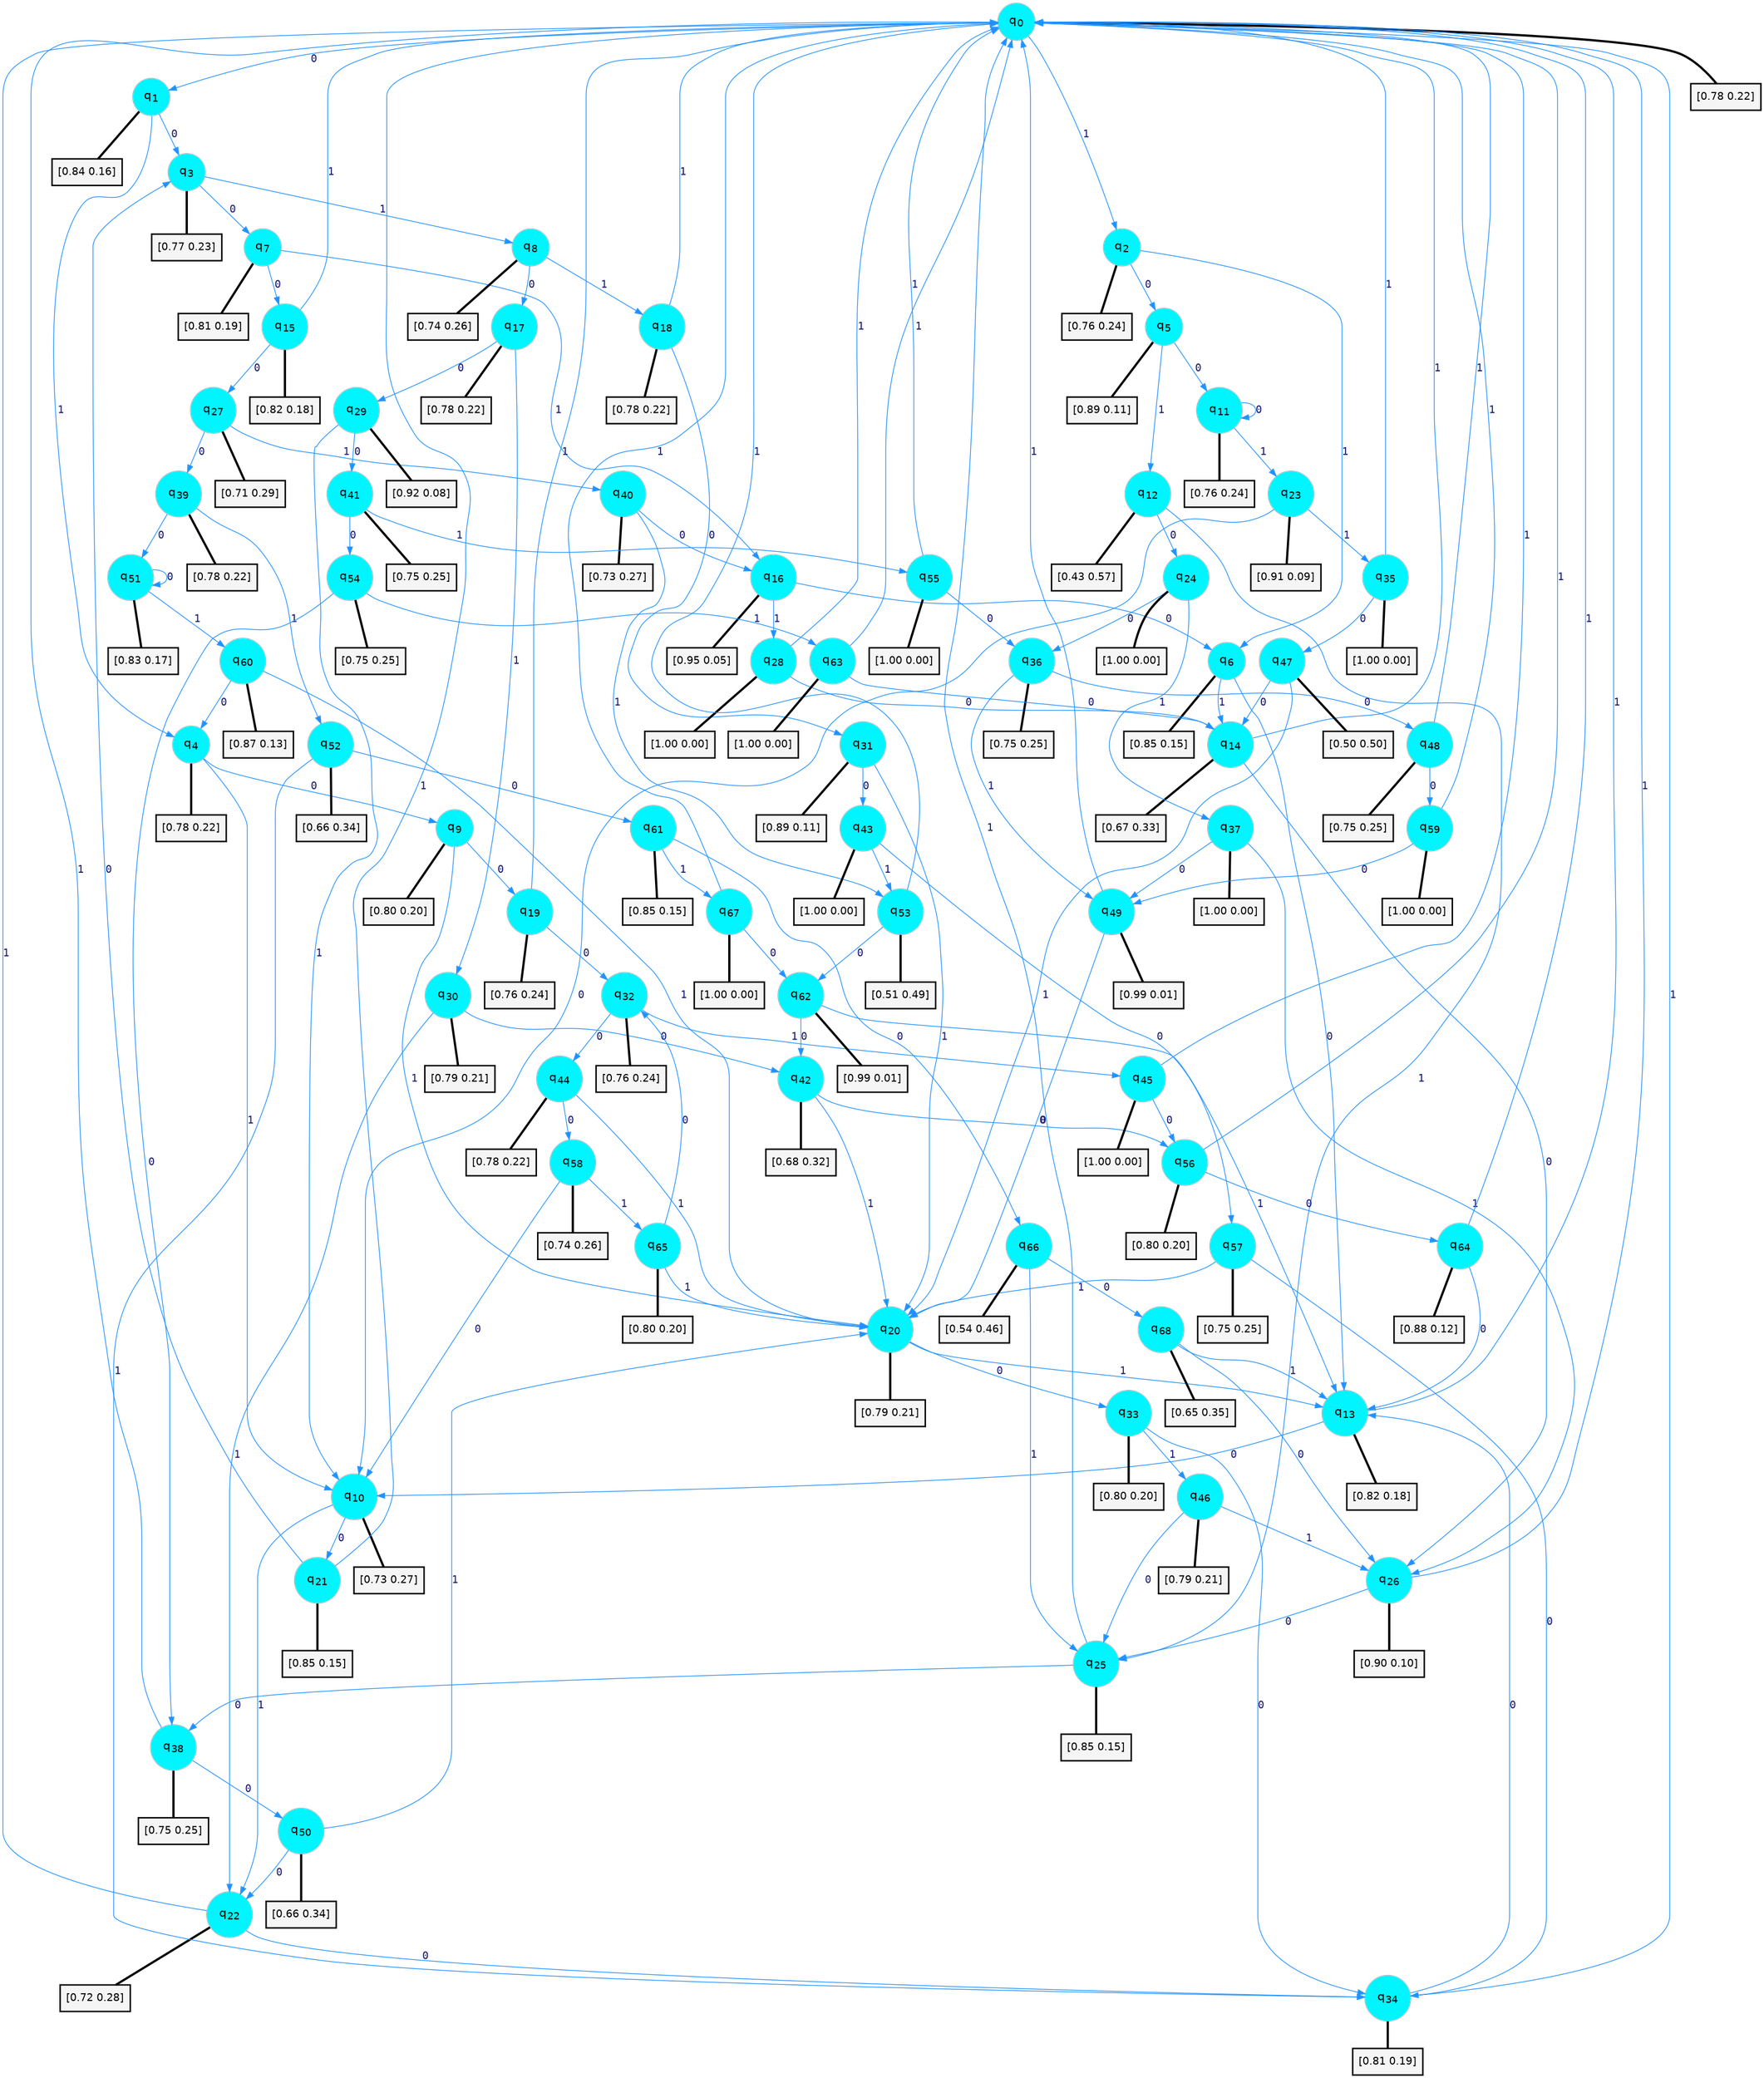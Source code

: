 digraph G {
graph [
bgcolor=transparent, dpi=300, rankdir=TD, size="40,25"];
node [
color=gray, fillcolor=turquoise1, fontcolor=black, fontname=Helvetica, fontsize=16, fontweight=bold, shape=circle, style=filled];
edge [
arrowsize=1, color=dodgerblue1, fontcolor=midnightblue, fontname=courier, fontweight=bold, penwidth=1, style=solid, weight=20];
0[label=<q<SUB>0</SUB>>];
1[label=<q<SUB>1</SUB>>];
2[label=<q<SUB>2</SUB>>];
3[label=<q<SUB>3</SUB>>];
4[label=<q<SUB>4</SUB>>];
5[label=<q<SUB>5</SUB>>];
6[label=<q<SUB>6</SUB>>];
7[label=<q<SUB>7</SUB>>];
8[label=<q<SUB>8</SUB>>];
9[label=<q<SUB>9</SUB>>];
10[label=<q<SUB>10</SUB>>];
11[label=<q<SUB>11</SUB>>];
12[label=<q<SUB>12</SUB>>];
13[label=<q<SUB>13</SUB>>];
14[label=<q<SUB>14</SUB>>];
15[label=<q<SUB>15</SUB>>];
16[label=<q<SUB>16</SUB>>];
17[label=<q<SUB>17</SUB>>];
18[label=<q<SUB>18</SUB>>];
19[label=<q<SUB>19</SUB>>];
20[label=<q<SUB>20</SUB>>];
21[label=<q<SUB>21</SUB>>];
22[label=<q<SUB>22</SUB>>];
23[label=<q<SUB>23</SUB>>];
24[label=<q<SUB>24</SUB>>];
25[label=<q<SUB>25</SUB>>];
26[label=<q<SUB>26</SUB>>];
27[label=<q<SUB>27</SUB>>];
28[label=<q<SUB>28</SUB>>];
29[label=<q<SUB>29</SUB>>];
30[label=<q<SUB>30</SUB>>];
31[label=<q<SUB>31</SUB>>];
32[label=<q<SUB>32</SUB>>];
33[label=<q<SUB>33</SUB>>];
34[label=<q<SUB>34</SUB>>];
35[label=<q<SUB>35</SUB>>];
36[label=<q<SUB>36</SUB>>];
37[label=<q<SUB>37</SUB>>];
38[label=<q<SUB>38</SUB>>];
39[label=<q<SUB>39</SUB>>];
40[label=<q<SUB>40</SUB>>];
41[label=<q<SUB>41</SUB>>];
42[label=<q<SUB>42</SUB>>];
43[label=<q<SUB>43</SUB>>];
44[label=<q<SUB>44</SUB>>];
45[label=<q<SUB>45</SUB>>];
46[label=<q<SUB>46</SUB>>];
47[label=<q<SUB>47</SUB>>];
48[label=<q<SUB>48</SUB>>];
49[label=<q<SUB>49</SUB>>];
50[label=<q<SUB>50</SUB>>];
51[label=<q<SUB>51</SUB>>];
52[label=<q<SUB>52</SUB>>];
53[label=<q<SUB>53</SUB>>];
54[label=<q<SUB>54</SUB>>];
55[label=<q<SUB>55</SUB>>];
56[label=<q<SUB>56</SUB>>];
57[label=<q<SUB>57</SUB>>];
58[label=<q<SUB>58</SUB>>];
59[label=<q<SUB>59</SUB>>];
60[label=<q<SUB>60</SUB>>];
61[label=<q<SUB>61</SUB>>];
62[label=<q<SUB>62</SUB>>];
63[label=<q<SUB>63</SUB>>];
64[label=<q<SUB>64</SUB>>];
65[label=<q<SUB>65</SUB>>];
66[label=<q<SUB>66</SUB>>];
67[label=<q<SUB>67</SUB>>];
68[label=<q<SUB>68</SUB>>];
69[label="[0.78 0.22]", shape=box,fontcolor=black, fontname=Helvetica, fontsize=14, penwidth=2, fillcolor=whitesmoke,color=black];
70[label="[0.84 0.16]", shape=box,fontcolor=black, fontname=Helvetica, fontsize=14, penwidth=2, fillcolor=whitesmoke,color=black];
71[label="[0.76 0.24]", shape=box,fontcolor=black, fontname=Helvetica, fontsize=14, penwidth=2, fillcolor=whitesmoke,color=black];
72[label="[0.77 0.23]", shape=box,fontcolor=black, fontname=Helvetica, fontsize=14, penwidth=2, fillcolor=whitesmoke,color=black];
73[label="[0.78 0.22]", shape=box,fontcolor=black, fontname=Helvetica, fontsize=14, penwidth=2, fillcolor=whitesmoke,color=black];
74[label="[0.89 0.11]", shape=box,fontcolor=black, fontname=Helvetica, fontsize=14, penwidth=2, fillcolor=whitesmoke,color=black];
75[label="[0.85 0.15]", shape=box,fontcolor=black, fontname=Helvetica, fontsize=14, penwidth=2, fillcolor=whitesmoke,color=black];
76[label="[0.81 0.19]", shape=box,fontcolor=black, fontname=Helvetica, fontsize=14, penwidth=2, fillcolor=whitesmoke,color=black];
77[label="[0.74 0.26]", shape=box,fontcolor=black, fontname=Helvetica, fontsize=14, penwidth=2, fillcolor=whitesmoke,color=black];
78[label="[0.80 0.20]", shape=box,fontcolor=black, fontname=Helvetica, fontsize=14, penwidth=2, fillcolor=whitesmoke,color=black];
79[label="[0.73 0.27]", shape=box,fontcolor=black, fontname=Helvetica, fontsize=14, penwidth=2, fillcolor=whitesmoke,color=black];
80[label="[0.76 0.24]", shape=box,fontcolor=black, fontname=Helvetica, fontsize=14, penwidth=2, fillcolor=whitesmoke,color=black];
81[label="[0.43 0.57]", shape=box,fontcolor=black, fontname=Helvetica, fontsize=14, penwidth=2, fillcolor=whitesmoke,color=black];
82[label="[0.82 0.18]", shape=box,fontcolor=black, fontname=Helvetica, fontsize=14, penwidth=2, fillcolor=whitesmoke,color=black];
83[label="[0.67 0.33]", shape=box,fontcolor=black, fontname=Helvetica, fontsize=14, penwidth=2, fillcolor=whitesmoke,color=black];
84[label="[0.82 0.18]", shape=box,fontcolor=black, fontname=Helvetica, fontsize=14, penwidth=2, fillcolor=whitesmoke,color=black];
85[label="[0.95 0.05]", shape=box,fontcolor=black, fontname=Helvetica, fontsize=14, penwidth=2, fillcolor=whitesmoke,color=black];
86[label="[0.78 0.22]", shape=box,fontcolor=black, fontname=Helvetica, fontsize=14, penwidth=2, fillcolor=whitesmoke,color=black];
87[label="[0.78 0.22]", shape=box,fontcolor=black, fontname=Helvetica, fontsize=14, penwidth=2, fillcolor=whitesmoke,color=black];
88[label="[0.76 0.24]", shape=box,fontcolor=black, fontname=Helvetica, fontsize=14, penwidth=2, fillcolor=whitesmoke,color=black];
89[label="[0.79 0.21]", shape=box,fontcolor=black, fontname=Helvetica, fontsize=14, penwidth=2, fillcolor=whitesmoke,color=black];
90[label="[0.85 0.15]", shape=box,fontcolor=black, fontname=Helvetica, fontsize=14, penwidth=2, fillcolor=whitesmoke,color=black];
91[label="[0.72 0.28]", shape=box,fontcolor=black, fontname=Helvetica, fontsize=14, penwidth=2, fillcolor=whitesmoke,color=black];
92[label="[0.91 0.09]", shape=box,fontcolor=black, fontname=Helvetica, fontsize=14, penwidth=2, fillcolor=whitesmoke,color=black];
93[label="[1.00 0.00]", shape=box,fontcolor=black, fontname=Helvetica, fontsize=14, penwidth=2, fillcolor=whitesmoke,color=black];
94[label="[0.85 0.15]", shape=box,fontcolor=black, fontname=Helvetica, fontsize=14, penwidth=2, fillcolor=whitesmoke,color=black];
95[label="[0.90 0.10]", shape=box,fontcolor=black, fontname=Helvetica, fontsize=14, penwidth=2, fillcolor=whitesmoke,color=black];
96[label="[0.71 0.29]", shape=box,fontcolor=black, fontname=Helvetica, fontsize=14, penwidth=2, fillcolor=whitesmoke,color=black];
97[label="[1.00 0.00]", shape=box,fontcolor=black, fontname=Helvetica, fontsize=14, penwidth=2, fillcolor=whitesmoke,color=black];
98[label="[0.92 0.08]", shape=box,fontcolor=black, fontname=Helvetica, fontsize=14, penwidth=2, fillcolor=whitesmoke,color=black];
99[label="[0.79 0.21]", shape=box,fontcolor=black, fontname=Helvetica, fontsize=14, penwidth=2, fillcolor=whitesmoke,color=black];
100[label="[0.89 0.11]", shape=box,fontcolor=black, fontname=Helvetica, fontsize=14, penwidth=2, fillcolor=whitesmoke,color=black];
101[label="[0.76 0.24]", shape=box,fontcolor=black, fontname=Helvetica, fontsize=14, penwidth=2, fillcolor=whitesmoke,color=black];
102[label="[0.80 0.20]", shape=box,fontcolor=black, fontname=Helvetica, fontsize=14, penwidth=2, fillcolor=whitesmoke,color=black];
103[label="[0.81 0.19]", shape=box,fontcolor=black, fontname=Helvetica, fontsize=14, penwidth=2, fillcolor=whitesmoke,color=black];
104[label="[1.00 0.00]", shape=box,fontcolor=black, fontname=Helvetica, fontsize=14, penwidth=2, fillcolor=whitesmoke,color=black];
105[label="[0.75 0.25]", shape=box,fontcolor=black, fontname=Helvetica, fontsize=14, penwidth=2, fillcolor=whitesmoke,color=black];
106[label="[1.00 0.00]", shape=box,fontcolor=black, fontname=Helvetica, fontsize=14, penwidth=2, fillcolor=whitesmoke,color=black];
107[label="[0.75 0.25]", shape=box,fontcolor=black, fontname=Helvetica, fontsize=14, penwidth=2, fillcolor=whitesmoke,color=black];
108[label="[0.78 0.22]", shape=box,fontcolor=black, fontname=Helvetica, fontsize=14, penwidth=2, fillcolor=whitesmoke,color=black];
109[label="[0.73 0.27]", shape=box,fontcolor=black, fontname=Helvetica, fontsize=14, penwidth=2, fillcolor=whitesmoke,color=black];
110[label="[0.75 0.25]", shape=box,fontcolor=black, fontname=Helvetica, fontsize=14, penwidth=2, fillcolor=whitesmoke,color=black];
111[label="[0.68 0.32]", shape=box,fontcolor=black, fontname=Helvetica, fontsize=14, penwidth=2, fillcolor=whitesmoke,color=black];
112[label="[1.00 0.00]", shape=box,fontcolor=black, fontname=Helvetica, fontsize=14, penwidth=2, fillcolor=whitesmoke,color=black];
113[label="[0.78 0.22]", shape=box,fontcolor=black, fontname=Helvetica, fontsize=14, penwidth=2, fillcolor=whitesmoke,color=black];
114[label="[1.00 0.00]", shape=box,fontcolor=black, fontname=Helvetica, fontsize=14, penwidth=2, fillcolor=whitesmoke,color=black];
115[label="[0.79 0.21]", shape=box,fontcolor=black, fontname=Helvetica, fontsize=14, penwidth=2, fillcolor=whitesmoke,color=black];
116[label="[0.50 0.50]", shape=box,fontcolor=black, fontname=Helvetica, fontsize=14, penwidth=2, fillcolor=whitesmoke,color=black];
117[label="[0.75 0.25]", shape=box,fontcolor=black, fontname=Helvetica, fontsize=14, penwidth=2, fillcolor=whitesmoke,color=black];
118[label="[0.99 0.01]", shape=box,fontcolor=black, fontname=Helvetica, fontsize=14, penwidth=2, fillcolor=whitesmoke,color=black];
119[label="[0.66 0.34]", shape=box,fontcolor=black, fontname=Helvetica, fontsize=14, penwidth=2, fillcolor=whitesmoke,color=black];
120[label="[0.83 0.17]", shape=box,fontcolor=black, fontname=Helvetica, fontsize=14, penwidth=2, fillcolor=whitesmoke,color=black];
121[label="[0.66 0.34]", shape=box,fontcolor=black, fontname=Helvetica, fontsize=14, penwidth=2, fillcolor=whitesmoke,color=black];
122[label="[0.51 0.49]", shape=box,fontcolor=black, fontname=Helvetica, fontsize=14, penwidth=2, fillcolor=whitesmoke,color=black];
123[label="[0.75 0.25]", shape=box,fontcolor=black, fontname=Helvetica, fontsize=14, penwidth=2, fillcolor=whitesmoke,color=black];
124[label="[1.00 0.00]", shape=box,fontcolor=black, fontname=Helvetica, fontsize=14, penwidth=2, fillcolor=whitesmoke,color=black];
125[label="[0.80 0.20]", shape=box,fontcolor=black, fontname=Helvetica, fontsize=14, penwidth=2, fillcolor=whitesmoke,color=black];
126[label="[0.75 0.25]", shape=box,fontcolor=black, fontname=Helvetica, fontsize=14, penwidth=2, fillcolor=whitesmoke,color=black];
127[label="[0.74 0.26]", shape=box,fontcolor=black, fontname=Helvetica, fontsize=14, penwidth=2, fillcolor=whitesmoke,color=black];
128[label="[1.00 0.00]", shape=box,fontcolor=black, fontname=Helvetica, fontsize=14, penwidth=2, fillcolor=whitesmoke,color=black];
129[label="[0.87 0.13]", shape=box,fontcolor=black, fontname=Helvetica, fontsize=14, penwidth=2, fillcolor=whitesmoke,color=black];
130[label="[0.85 0.15]", shape=box,fontcolor=black, fontname=Helvetica, fontsize=14, penwidth=2, fillcolor=whitesmoke,color=black];
131[label="[0.99 0.01]", shape=box,fontcolor=black, fontname=Helvetica, fontsize=14, penwidth=2, fillcolor=whitesmoke,color=black];
132[label="[1.00 0.00]", shape=box,fontcolor=black, fontname=Helvetica, fontsize=14, penwidth=2, fillcolor=whitesmoke,color=black];
133[label="[0.88 0.12]", shape=box,fontcolor=black, fontname=Helvetica, fontsize=14, penwidth=2, fillcolor=whitesmoke,color=black];
134[label="[0.80 0.20]", shape=box,fontcolor=black, fontname=Helvetica, fontsize=14, penwidth=2, fillcolor=whitesmoke,color=black];
135[label="[0.54 0.46]", shape=box,fontcolor=black, fontname=Helvetica, fontsize=14, penwidth=2, fillcolor=whitesmoke,color=black];
136[label="[1.00 0.00]", shape=box,fontcolor=black, fontname=Helvetica, fontsize=14, penwidth=2, fillcolor=whitesmoke,color=black];
137[label="[0.65 0.35]", shape=box,fontcolor=black, fontname=Helvetica, fontsize=14, penwidth=2, fillcolor=whitesmoke,color=black];
0->1 [label=0];
0->2 [label=1];
0->69 [arrowhead=none, penwidth=3,color=black];
1->3 [label=0];
1->4 [label=1];
1->70 [arrowhead=none, penwidth=3,color=black];
2->5 [label=0];
2->6 [label=1];
2->71 [arrowhead=none, penwidth=3,color=black];
3->7 [label=0];
3->8 [label=1];
3->72 [arrowhead=none, penwidth=3,color=black];
4->9 [label=0];
4->10 [label=1];
4->73 [arrowhead=none, penwidth=3,color=black];
5->11 [label=0];
5->12 [label=1];
5->74 [arrowhead=none, penwidth=3,color=black];
6->13 [label=0];
6->14 [label=1];
6->75 [arrowhead=none, penwidth=3,color=black];
7->15 [label=0];
7->16 [label=1];
7->76 [arrowhead=none, penwidth=3,color=black];
8->17 [label=0];
8->18 [label=1];
8->77 [arrowhead=none, penwidth=3,color=black];
9->19 [label=0];
9->20 [label=1];
9->78 [arrowhead=none, penwidth=3,color=black];
10->21 [label=0];
10->22 [label=1];
10->79 [arrowhead=none, penwidth=3,color=black];
11->11 [label=0];
11->23 [label=1];
11->80 [arrowhead=none, penwidth=3,color=black];
12->24 [label=0];
12->25 [label=1];
12->81 [arrowhead=none, penwidth=3,color=black];
13->10 [label=0];
13->0 [label=1];
13->82 [arrowhead=none, penwidth=3,color=black];
14->26 [label=0];
14->0 [label=1];
14->83 [arrowhead=none, penwidth=3,color=black];
15->27 [label=0];
15->0 [label=1];
15->84 [arrowhead=none, penwidth=3,color=black];
16->6 [label=0];
16->28 [label=1];
16->85 [arrowhead=none, penwidth=3,color=black];
17->29 [label=0];
17->30 [label=1];
17->86 [arrowhead=none, penwidth=3,color=black];
18->31 [label=0];
18->0 [label=1];
18->87 [arrowhead=none, penwidth=3,color=black];
19->32 [label=0];
19->0 [label=1];
19->88 [arrowhead=none, penwidth=3,color=black];
20->33 [label=0];
20->13 [label=1];
20->89 [arrowhead=none, penwidth=3,color=black];
21->3 [label=0];
21->0 [label=1];
21->90 [arrowhead=none, penwidth=3,color=black];
22->34 [label=0];
22->0 [label=1];
22->91 [arrowhead=none, penwidth=3,color=black];
23->10 [label=0];
23->35 [label=1];
23->92 [arrowhead=none, penwidth=3,color=black];
24->36 [label=0];
24->37 [label=1];
24->93 [arrowhead=none, penwidth=3,color=black];
25->38 [label=0];
25->0 [label=1];
25->94 [arrowhead=none, penwidth=3,color=black];
26->25 [label=0];
26->0 [label=1];
26->95 [arrowhead=none, penwidth=3,color=black];
27->39 [label=0];
27->40 [label=1];
27->96 [arrowhead=none, penwidth=3,color=black];
28->14 [label=0];
28->0 [label=1];
28->97 [arrowhead=none, penwidth=3,color=black];
29->41 [label=0];
29->10 [label=1];
29->98 [arrowhead=none, penwidth=3,color=black];
30->42 [label=0];
30->22 [label=1];
30->99 [arrowhead=none, penwidth=3,color=black];
31->43 [label=0];
31->20 [label=1];
31->100 [arrowhead=none, penwidth=3,color=black];
32->44 [label=0];
32->45 [label=1];
32->101 [arrowhead=none, penwidth=3,color=black];
33->34 [label=0];
33->46 [label=1];
33->102 [arrowhead=none, penwidth=3,color=black];
34->13 [label=0];
34->0 [label=1];
34->103 [arrowhead=none, penwidth=3,color=black];
35->47 [label=0];
35->0 [label=1];
35->104 [arrowhead=none, penwidth=3,color=black];
36->48 [label=0];
36->49 [label=1];
36->105 [arrowhead=none, penwidth=3,color=black];
37->49 [label=0];
37->26 [label=1];
37->106 [arrowhead=none, penwidth=3,color=black];
38->50 [label=0];
38->0 [label=1];
38->107 [arrowhead=none, penwidth=3,color=black];
39->51 [label=0];
39->52 [label=1];
39->108 [arrowhead=none, penwidth=3,color=black];
40->16 [label=0];
40->53 [label=1];
40->109 [arrowhead=none, penwidth=3,color=black];
41->54 [label=0];
41->55 [label=1];
41->110 [arrowhead=none, penwidth=3,color=black];
42->56 [label=0];
42->20 [label=1];
42->111 [arrowhead=none, penwidth=3,color=black];
43->57 [label=0];
43->53 [label=1];
43->112 [arrowhead=none, penwidth=3,color=black];
44->58 [label=0];
44->20 [label=1];
44->113 [arrowhead=none, penwidth=3,color=black];
45->56 [label=0];
45->0 [label=1];
45->114 [arrowhead=none, penwidth=3,color=black];
46->25 [label=0];
46->26 [label=1];
46->115 [arrowhead=none, penwidth=3,color=black];
47->14 [label=0];
47->20 [label=1];
47->116 [arrowhead=none, penwidth=3,color=black];
48->59 [label=0];
48->0 [label=1];
48->117 [arrowhead=none, penwidth=3,color=black];
49->20 [label=0];
49->0 [label=1];
49->118 [arrowhead=none, penwidth=3,color=black];
50->22 [label=0];
50->20 [label=1];
50->119 [arrowhead=none, penwidth=3,color=black];
51->51 [label=0];
51->60 [label=1];
51->120 [arrowhead=none, penwidth=3,color=black];
52->61 [label=0];
52->34 [label=1];
52->121 [arrowhead=none, penwidth=3,color=black];
53->62 [label=0];
53->0 [label=1];
53->122 [arrowhead=none, penwidth=3,color=black];
54->38 [label=0];
54->63 [label=1];
54->123 [arrowhead=none, penwidth=3,color=black];
55->36 [label=0];
55->0 [label=1];
55->124 [arrowhead=none, penwidth=3,color=black];
56->64 [label=0];
56->0 [label=1];
56->125 [arrowhead=none, penwidth=3,color=black];
57->34 [label=0];
57->20 [label=1];
57->126 [arrowhead=none, penwidth=3,color=black];
58->10 [label=0];
58->65 [label=1];
58->127 [arrowhead=none, penwidth=3,color=black];
59->49 [label=0];
59->0 [label=1];
59->128 [arrowhead=none, penwidth=3,color=black];
60->4 [label=0];
60->20 [label=1];
60->129 [arrowhead=none, penwidth=3,color=black];
61->66 [label=0];
61->67 [label=1];
61->130 [arrowhead=none, penwidth=3,color=black];
62->42 [label=0];
62->13 [label=1];
62->131 [arrowhead=none, penwidth=3,color=black];
63->14 [label=0];
63->0 [label=1];
63->132 [arrowhead=none, penwidth=3,color=black];
64->13 [label=0];
64->0 [label=1];
64->133 [arrowhead=none, penwidth=3,color=black];
65->32 [label=0];
65->20 [label=1];
65->134 [arrowhead=none, penwidth=3,color=black];
66->68 [label=0];
66->25 [label=1];
66->135 [arrowhead=none, penwidth=3,color=black];
67->62 [label=0];
67->0 [label=1];
67->136 [arrowhead=none, penwidth=3,color=black];
68->26 [label=0];
68->13 [label=1];
68->137 [arrowhead=none, penwidth=3,color=black];
}
